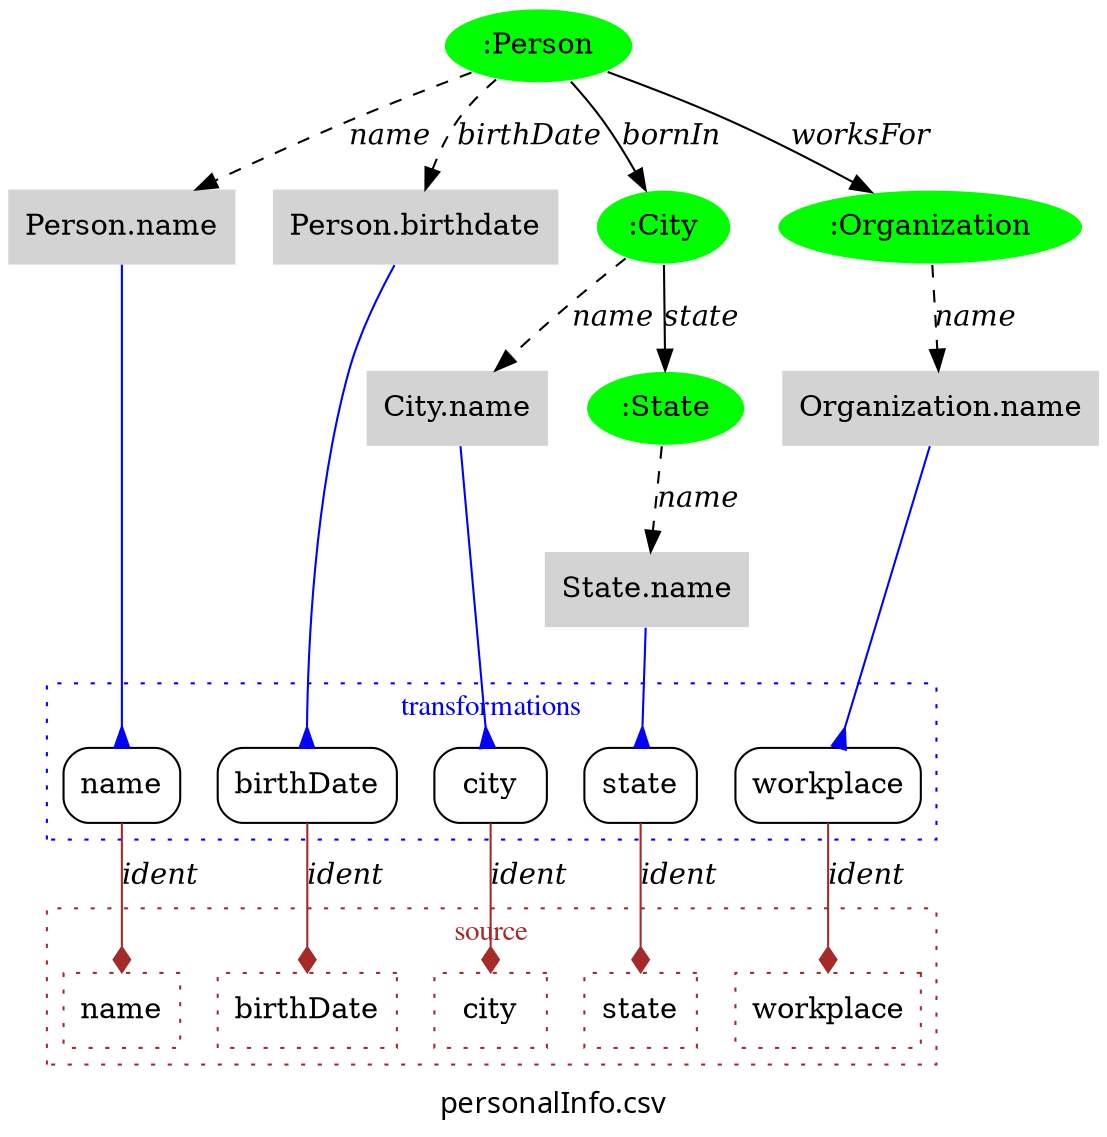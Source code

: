 digraph  {
	graph [fontname="times:bold",
		label="personalInfo.csv",
		overlap=False,
		remincross=true,
		splines=true
	];
	node [label="\N"];
	subgraph cluster1 {
		graph [color=brown,
			fontcolor=brown,
			fontname=times,
			label=source,
			rank=same,
			style=dotted
		];
		9		 [color=brown,
			label=name,
			shape=box,
			style=dotted];
		10		 [color=brown,
			label=birthDate,
			shape=box,
			style=dotted];
		11		 [color=brown,
			label=city,
			shape=box,
			style=dotted];
		12		 [color=brown,
			label=state,
			shape=box,
			style=dotted];
		13		 [color=brown,
			label=workplace,
			shape=box,
			style=dotted];
	}
	subgraph cluster2 {
		graph [color=blue,
			fontcolor=blue,
			fontname=times,
			label=transformations,
			rank=same,
			style=dotted
		];
		14		 [label=name,
			shape=box,
			style=rounded];
		15		 [label=birthDate,
			shape=box,
			style=rounded];
		16		 [label=city,
			shape=box,
			style=rounded];
		17		 [label=state,
			shape=box,
			style=rounded];
		18		 [label=workplace,
			shape=box,
			style=rounded];
	}
	0	 [color=white,
		fillcolor=green,
		label=":Person",
		shape=ellipse,
		style=filled];
	1	 [color=white,
		fillcolor=lightgrey,
		label="Person.name",
		shape=plaintext,
		style=filled];
	0 -> 1	 [fontname="times-italic",
		label=name,
		style=dashed];
	2	 [color=white,
		fillcolor=lightgrey,
		label="Person.birthdate",
		shape=plaintext,
		style=filled];
	0 -> 2	 [fontname="times-italic",
		label=birthDate,
		style=dashed];
	3	 [color=white,
		fillcolor=green,
		label=":City",
		shape=ellipse,
		style=filled];
	0 -> 3	 [fontname="times-italic",
		label=bornIn];
	7	 [color=white,
		fillcolor=green,
		label=":Organization",
		shape=ellipse,
		style=filled];
	0 -> 7	 [fontname="times-italic",
		label=worksFor];
	1 -> 14	 [arrowhead=inv,
		arrowtail=inv,
		color=blue];
	2 -> 15	 [arrowhead=inv,
		arrowtail=inv,
		color=blue];
	4	 [color=white,
		fillcolor=lightgrey,
		label="City.name",
		shape=plaintext,
		style=filled];
	3 -> 4	 [fontname="times-italic",
		label=name,
		style=dashed];
	5	 [color=white,
		fillcolor=green,
		label=":State",
		shape=ellipse,
		style=filled];
	3 -> 5	 [fontname="times-italic",
		label=state];
	4 -> 16	 [arrowhead=inv,
		arrowtail=inv,
		color=blue];
	6	 [color=white,
		fillcolor=lightgrey,
		label="State.name",
		shape=plaintext,
		style=filled];
	5 -> 6	 [fontname="times-italic",
		label=name,
		style=dashed];
	6 -> 17	 [arrowhead=inv,
		arrowtail=inv,
		color=blue];
	8	 [color=white,
		fillcolor=lightgrey,
		label="Organization.name",
		shape=plaintext,
		style=filled];
	7 -> 8	 [fontname="times-italic",
		label=name,
		style=dashed];
	8 -> 18	 [arrowhead=inv,
		arrowtail=inv,
		color=blue];
	14 -> 9	 [arrowhead=diamond,
		color=brown,
		fontname="times-italic",
		label=ident];
	15 -> 10	 [arrowhead=diamond,
		color=brown,
		fontname="times-italic",
		label=ident];
	16 -> 11	 [arrowhead=diamond,
		color=brown,
		fontname="times-italic",
		label=ident];
	17 -> 12	 [arrowhead=diamond,
		color=brown,
		fontname="times-italic",
		label=ident];
	18 -> 13	 [arrowhead=diamond,
		color=brown,
		fontname="times-italic",
		label=ident];
}
